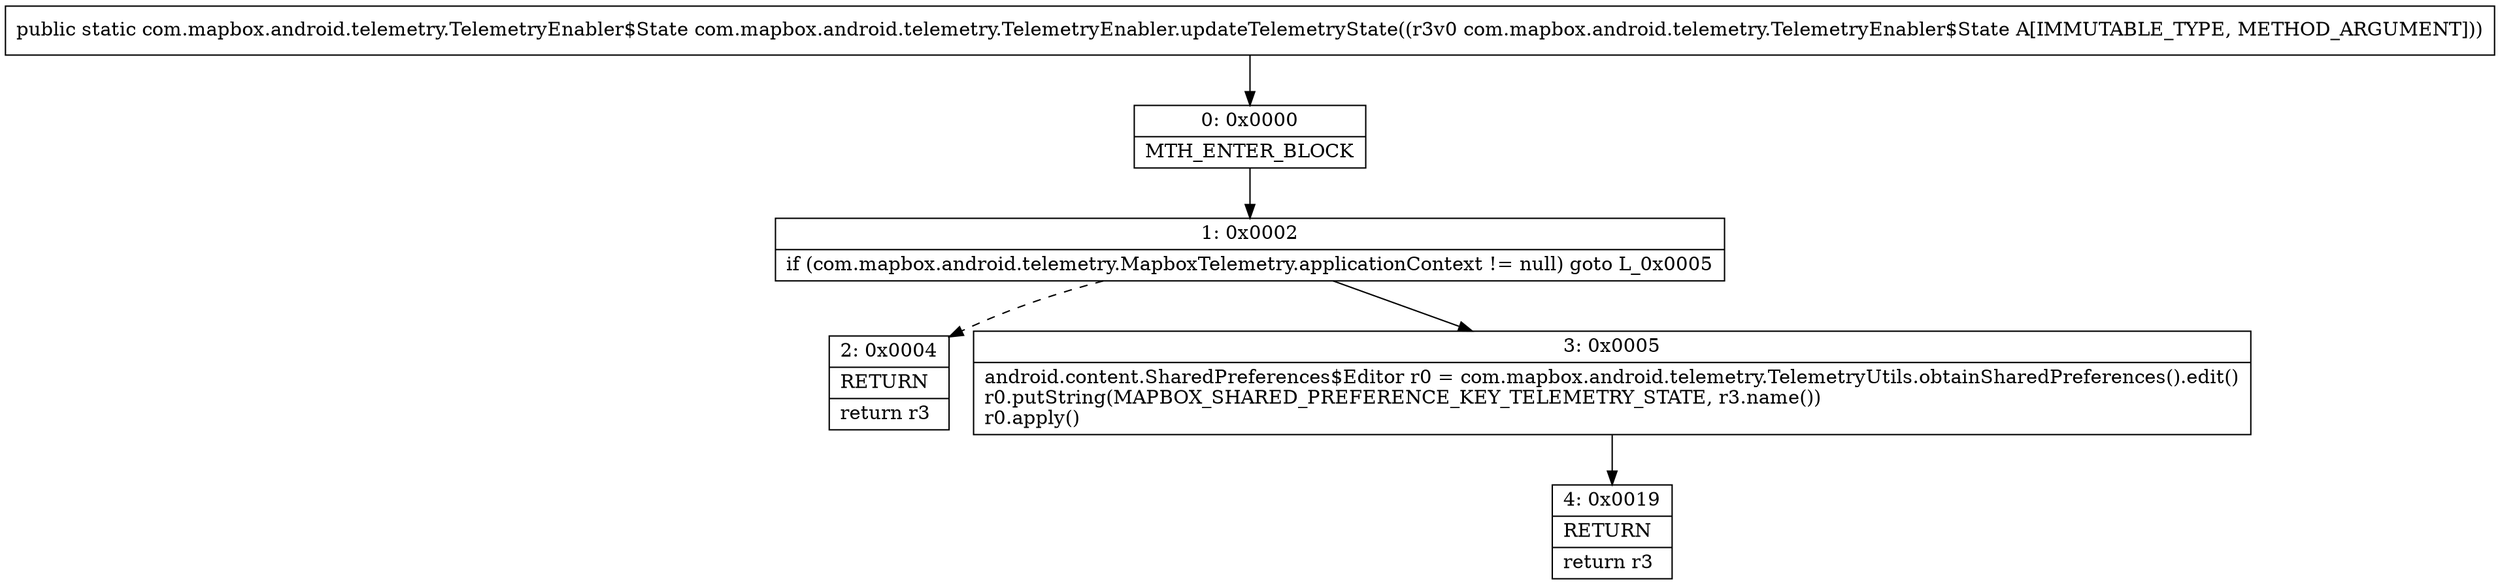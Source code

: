 digraph "CFG forcom.mapbox.android.telemetry.TelemetryEnabler.updateTelemetryState(Lcom\/mapbox\/android\/telemetry\/TelemetryEnabler$State;)Lcom\/mapbox\/android\/telemetry\/TelemetryEnabler$State;" {
Node_0 [shape=record,label="{0\:\ 0x0000|MTH_ENTER_BLOCK\l}"];
Node_1 [shape=record,label="{1\:\ 0x0002|if (com.mapbox.android.telemetry.MapboxTelemetry.applicationContext != null) goto L_0x0005\l}"];
Node_2 [shape=record,label="{2\:\ 0x0004|RETURN\l|return r3\l}"];
Node_3 [shape=record,label="{3\:\ 0x0005|android.content.SharedPreferences$Editor r0 = com.mapbox.android.telemetry.TelemetryUtils.obtainSharedPreferences().edit()\lr0.putString(MAPBOX_SHARED_PREFERENCE_KEY_TELEMETRY_STATE, r3.name())\lr0.apply()\l}"];
Node_4 [shape=record,label="{4\:\ 0x0019|RETURN\l|return r3\l}"];
MethodNode[shape=record,label="{public static com.mapbox.android.telemetry.TelemetryEnabler$State com.mapbox.android.telemetry.TelemetryEnabler.updateTelemetryState((r3v0 com.mapbox.android.telemetry.TelemetryEnabler$State A[IMMUTABLE_TYPE, METHOD_ARGUMENT])) }"];
MethodNode -> Node_0;
Node_0 -> Node_1;
Node_1 -> Node_2[style=dashed];
Node_1 -> Node_3;
Node_3 -> Node_4;
}

